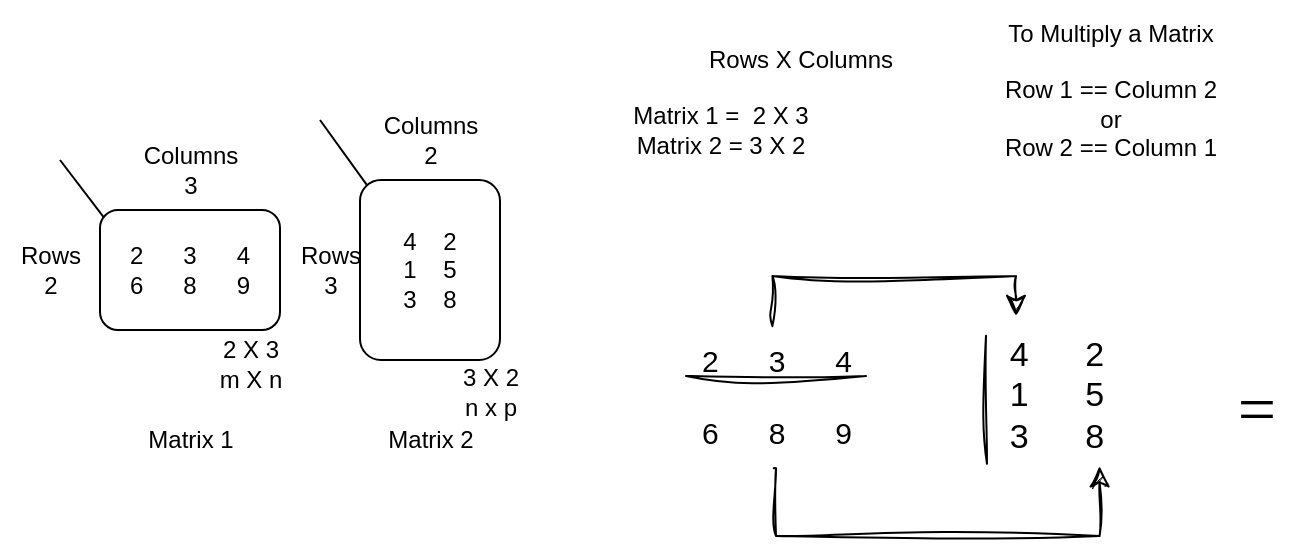 <mxfile>
    <diagram id="wFx-cKjjP3WFQhhcC7vX" name="Page-1">
        <mxGraphModel dx="1050" dy="632" grid="1" gridSize="10" guides="1" tooltips="1" connect="1" arrows="1" fold="1" page="0" pageScale="1" pageWidth="850" pageHeight="1100" background="none" math="0" shadow="0">
            <root>
                <mxCell id="0"/>
                <mxCell id="1" parent="0"/>
                <mxCell id="5" value="2&amp;nbsp; &amp;nbsp; &amp;nbsp; 3&amp;nbsp; &amp;nbsp; &amp;nbsp; 4&lt;br&gt;6&amp;nbsp; &amp;nbsp; &amp;nbsp; 8&amp;nbsp; &amp;nbsp; &amp;nbsp; 9" style="rounded=1;whiteSpace=wrap;html=1;" vertex="1" parent="1">
                    <mxGeometry x="60" y="265" width="90" height="60" as="geometry"/>
                </mxCell>
                <mxCell id="9" value="4&amp;nbsp; &amp;nbsp; 2&lt;br&gt;1&amp;nbsp; &amp;nbsp; 5&lt;br&gt;3&amp;nbsp; &amp;nbsp; 8" style="rounded=1;whiteSpace=wrap;html=1;" vertex="1" parent="1">
                    <mxGeometry x="190" y="250" width="70" height="90" as="geometry"/>
                </mxCell>
                <mxCell id="10" value="Matrix 1" style="text;html=1;align=center;verticalAlign=middle;resizable=0;points=[];autosize=1;strokeColor=none;fillColor=none;rounded=1;" vertex="1" parent="1">
                    <mxGeometry x="70" y="365" width="70" height="30" as="geometry"/>
                </mxCell>
                <mxCell id="11" value="Matrix 2" style="text;html=1;align=center;verticalAlign=middle;resizable=0;points=[];autosize=1;strokeColor=none;fillColor=none;rounded=1;" vertex="1" parent="1">
                    <mxGeometry x="190" y="365" width="70" height="30" as="geometry"/>
                </mxCell>
                <mxCell id="13" value="" style="endArrow=none;html=1;exitX=0.051;exitY=0.03;exitDx=0;exitDy=0;exitPerimeter=0;" edge="1" parent="1" source="9">
                    <mxGeometry width="50" height="50" relative="1" as="geometry">
                        <mxPoint x="200" y="260" as="sourcePoint"/>
                        <mxPoint x="170" y="220" as="targetPoint"/>
                        <Array as="points"/>
                    </mxGeometry>
                </mxCell>
                <mxCell id="14" value="" style="endArrow=none;html=1;exitX=0.019;exitY=0.057;exitDx=0;exitDy=0;exitPerimeter=0;" edge="1" parent="1" source="5">
                    <mxGeometry width="50" height="50" relative="1" as="geometry">
                        <mxPoint x="60" y="270" as="sourcePoint"/>
                        <mxPoint x="40" y="240" as="targetPoint"/>
                    </mxGeometry>
                </mxCell>
                <mxCell id="16" value="2 X 3&lt;br&gt;m X n" style="text;html=1;align=center;verticalAlign=middle;resizable=0;points=[];autosize=1;rounded=1;" vertex="1" parent="1">
                    <mxGeometry x="110" y="322" width="50" height="40" as="geometry"/>
                </mxCell>
                <mxCell id="17" value="3 X 2&lt;br&gt;n x p" style="text;html=1;align=center;verticalAlign=middle;resizable=0;points=[];autosize=1;strokeColor=none;fillColor=none;rounded=1;" vertex="1" parent="1">
                    <mxGeometry x="230" y="336" width="50" height="40" as="geometry"/>
                </mxCell>
                <mxCell id="18" value="Rows&lt;br&gt;2" style="text;html=1;align=center;verticalAlign=middle;resizable=0;points=[];autosize=1;strokeColor=none;fillColor=none;rounded=1;" vertex="1" parent="1">
                    <mxGeometry x="10" y="275" width="50" height="40" as="geometry"/>
                </mxCell>
                <mxCell id="19" value="Columns&lt;br&gt;3" style="text;html=1;align=center;verticalAlign=middle;resizable=0;points=[];autosize=1;strokeColor=none;fillColor=none;rounded=1;" vertex="1" parent="1">
                    <mxGeometry x="70" y="225" width="70" height="40" as="geometry"/>
                </mxCell>
                <mxCell id="20" value="Columns&lt;br&gt;2" style="text;html=1;align=center;verticalAlign=middle;resizable=0;points=[];autosize=1;strokeColor=none;fillColor=none;rounded=1;" vertex="1" parent="1">
                    <mxGeometry x="190" y="210" width="70" height="40" as="geometry"/>
                </mxCell>
                <mxCell id="21" value="Rows&lt;br&gt;3" style="text;html=1;align=center;verticalAlign=middle;resizable=0;points=[];autosize=1;strokeColor=none;fillColor=none;rounded=1;" vertex="1" parent="1">
                    <mxGeometry x="150" y="275" width="50" height="40" as="geometry"/>
                </mxCell>
                <mxCell id="24" value="Matrix 1 =&amp;nbsp; 2 X 3&lt;br&gt;Matrix 2 = 3 X 2" style="text;html=1;align=center;verticalAlign=middle;resizable=0;points=[];autosize=1;strokeColor=none;fillColor=none;fontSize=12;fontFamily=Helvetica;sketch=1;hachureGap=4;jiggle=2;curveFitting=1;fontSource=https%3A%2F%2Ffonts.googleapis.com%2Fcss%3Ffamily%3DArchitects%2BDaughter;" vertex="1" parent="1">
                    <mxGeometry x="315" y="205" width="110" height="40" as="geometry"/>
                </mxCell>
                <mxCell id="25" value="Rows X Columns" style="text;html=1;align=center;verticalAlign=middle;resizable=0;points=[];autosize=1;strokeColor=none;fillColor=none;fontSize=12;fontFamily=Helvetica;sketch=1;hachureGap=4;jiggle=2;curveFitting=1;fontSource=https%3A%2F%2Ffonts.googleapis.com%2Fcss%3Ffamily%3DArchitects%2BDaughter;" vertex="1" parent="1">
                    <mxGeometry x="350" y="175" width="120" height="30" as="geometry"/>
                </mxCell>
                <mxCell id="26" value="To Multiply a Matrix&lt;br&gt;&lt;br&gt;Row 1 == Column 2&lt;br&gt;or&lt;br&gt;Row 2 == Column 1" style="text;html=1;align=center;verticalAlign=middle;resizable=0;points=[];autosize=1;strokeColor=none;fillColor=none;fontSize=12;fontFamily=Helvetica;sketch=1;hachureGap=4;jiggle=2;curveFitting=1;fontSource=https%3A%2F%2Ffonts.googleapis.com%2Fcss%3Ffamily%3DArchitects%2BDaughter;" vertex="1" parent="1">
                    <mxGeometry x="500" y="160" width="130" height="90" as="geometry"/>
                </mxCell>
                <mxCell id="29" value="&lt;font style=&quot;font-size: 15px;&quot;&gt;&lt;span style=&quot;&quot;&gt;2&amp;nbsp; &amp;nbsp; &amp;nbsp; 3&amp;nbsp; &amp;nbsp; &amp;nbsp; 4&lt;br&gt;&lt;/span&gt;&lt;br style=&quot;&quot;&gt;&lt;span style=&quot;&quot;&gt;6&amp;nbsp; &amp;nbsp; &amp;nbsp; 8&amp;nbsp; &amp;nbsp; &amp;nbsp; 9&lt;/span&gt;&lt;/font&gt;" style="text;html=1;align=center;verticalAlign=middle;resizable=0;points=[];autosize=1;strokeColor=none;fillColor=none;fontSize=12;fontFamily=Helvetica;sketch=1;hachureGap=4;jiggle=2;curveFitting=1;fontSource=https%3A%2F%2Ffonts.googleapis.com%2Fcss%3Ffamily%3DArchitects%2BDaughter;" vertex="1" parent="1">
                    <mxGeometry x="348" y="323" width="100" height="70" as="geometry"/>
                </mxCell>
                <mxCell id="30" value="&lt;font style=&quot;font-size: 17px;&quot;&gt;4&amp;nbsp; &amp;nbsp; &amp;nbsp; 2&lt;br style=&quot;&quot;&gt;1&amp;nbsp; &amp;nbsp; &amp;nbsp; 5&lt;br style=&quot;&quot;&gt;3&amp;nbsp; &amp;nbsp; &amp;nbsp; 8&lt;/font&gt;" style="text;html=1;align=center;verticalAlign=middle;resizable=0;points=[];autosize=1;strokeColor=none;fillColor=none;fontSize=15;fontFamily=Helvetica;sketch=1;hachureGap=4;jiggle=2;curveFitting=1;fontSource=https%3A%2F%2Ffonts.googleapis.com%2Fcss%3Ffamily%3DArchitects%2BDaughter;" vertex="1" parent="1">
                    <mxGeometry x="503" y="323" width="70" height="70" as="geometry"/>
                </mxCell>
                <mxCell id="31" value="" style="endArrow=none;sketch=1;hachureGap=4;jiggle=2;curveFitting=1;fontFamily=Verdana;fontSize=17;rounded=1;verticalAlign=middle;html=1;" edge="1" parent="1">
                    <mxGeometry width="50" height="50" relative="1" as="geometry">
                        <mxPoint x="353" y="348" as="sourcePoint"/>
                        <mxPoint x="443" y="348" as="targetPoint"/>
                    </mxGeometry>
                </mxCell>
                <mxCell id="33" value="" style="endArrow=none;html=1;rounded=1;sketch=1;hachureGap=4;jiggle=2;curveFitting=1;fontFamily=Verdana;fontSize=17;exitX=0.007;exitY=0.984;exitDx=0;exitDy=0;exitPerimeter=0;entryX=0;entryY=0.069;entryDx=0;entryDy=0;entryPerimeter=0;" edge="1" parent="1" source="30" target="30">
                    <mxGeometry width="50" height="50" relative="1" as="geometry">
                        <mxPoint x="468" y="378" as="sourcePoint"/>
                        <mxPoint x="488" y="328" as="targetPoint"/>
                    </mxGeometry>
                </mxCell>
                <mxCell id="43" value="" style="edgeStyle=segmentEdgeStyle;endArrow=classic;html=1;curved=0;rounded=0;endSize=8;startSize=8;sourcePerimeterSpacing=0;targetPerimeterSpacing=0;sketch=1;hachureGap=4;jiggle=2;curveFitting=1;fontFamily=Verdana;fontSize=17;fontSource=https%3A%2F%2Ffonts.googleapis.com%2Fcss%3Ffamily%3DArchitects%2BDaughter;exitX=0.489;exitY=1.016;exitDx=0;exitDy=0;exitPerimeter=0;entryX=0.811;entryY=1.002;entryDx=0;entryDy=0;entryPerimeter=0;" edge="1" parent="1" source="29" target="30">
                    <mxGeometry width="100" relative="1" as="geometry">
                        <mxPoint x="368" y="408" as="sourcePoint"/>
                        <mxPoint x="568" y="448" as="targetPoint"/>
                        <Array as="points">
                            <mxPoint x="398" y="394"/>
                            <mxPoint x="398" y="428"/>
                            <mxPoint x="560" y="428"/>
                        </Array>
                    </mxGeometry>
                </mxCell>
                <mxCell id="44" value="" style="edgeStyle=segmentEdgeStyle;endArrow=classic;html=1;curved=0;rounded=0;endSize=8;startSize=8;sourcePerimeterSpacing=0;targetPerimeterSpacing=0;sketch=1;hachureGap=4;jiggle=2;curveFitting=1;fontFamily=Verdana;fontSize=17;fontSource=https%3A%2F%2Ffonts.googleapis.com%2Fcss%3Ffamily%3DArchitects%2BDaughter;exitX=0.482;exitY=0.001;exitDx=0;exitDy=0;exitPerimeter=0;" edge="1" parent="1" source="29">
                    <mxGeometry width="100" relative="1" as="geometry">
                        <mxPoint x="388" y="268" as="sourcePoint"/>
                        <mxPoint x="518" y="318" as="targetPoint"/>
                        <Array as="points">
                            <mxPoint x="396" y="298"/>
                            <mxPoint x="518" y="298"/>
                            <mxPoint x="518" y="318"/>
                        </Array>
                    </mxGeometry>
                </mxCell>
                <mxCell id="45" value="&lt;font style=&quot;font-size: 34px;&quot;&gt;=&lt;/font&gt;" style="text;html=1;align=center;verticalAlign=middle;resizable=0;points=[];autosize=1;strokeColor=none;fillColor=none;fontSize=17;fontFamily=Verdana;sketch=1;hachureGap=4;jiggle=2;curveFitting=1;fontSource=https%3A%2F%2Ffonts.googleapis.com%2Fcss%3Ffamily%3DArchitects%2BDaughter;" vertex="1" parent="1">
                    <mxGeometry x="613" y="340" width="50" height="50" as="geometry"/>
                </mxCell>
            </root>
        </mxGraphModel>
    </diagram>
</mxfile>